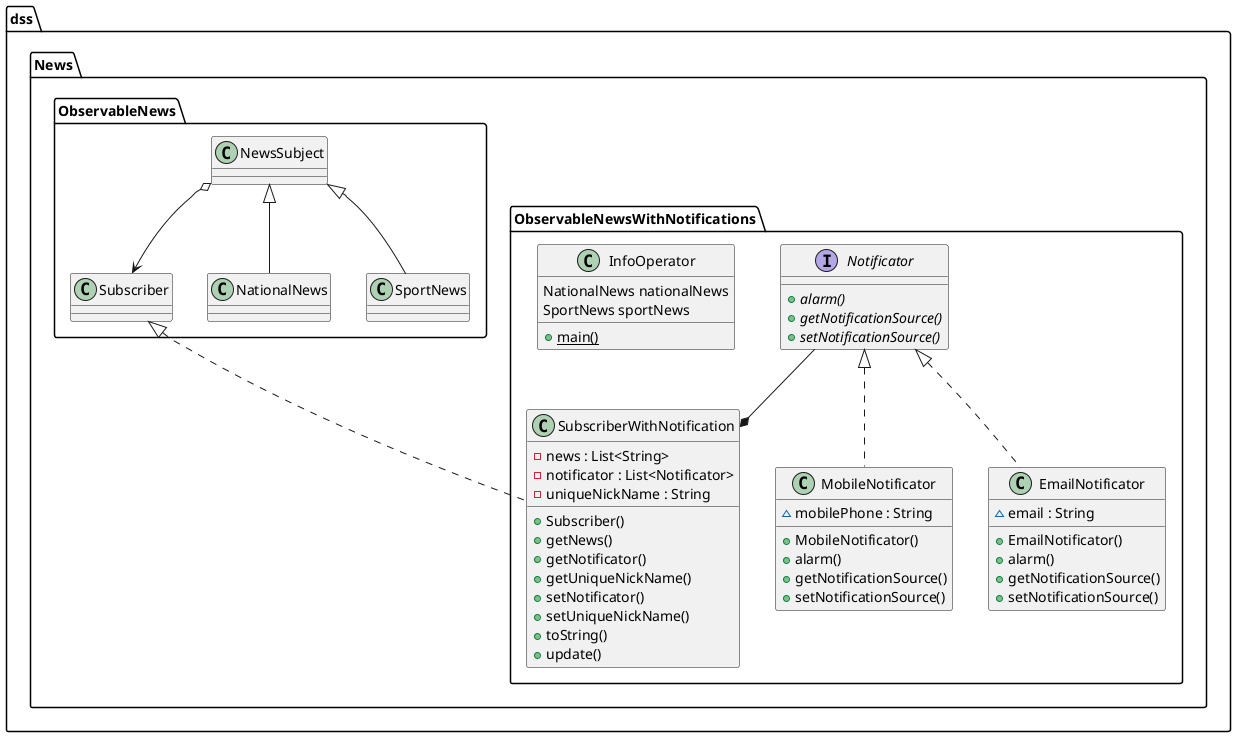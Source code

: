 @startuml


        class dss.News.ObservableNewsWithNotifications.EmailNotificator {
            ~ email : String
            + EmailNotificator()
            + alarm()
            + getNotificationSource()
            + setNotificationSource()
        }


        class dss.News.ObservableNewsWithNotifications.InfoOperator {
            {static} + main()
            NationalNews nationalNews
            SportNews sportNews

        }


        class dss.News.ObservableNewsWithNotifications.MobileNotificator {
            ~ mobilePhone : String
            + MobileNotificator()
            + alarm()
            + getNotificationSource()
            + setNotificationSource()
        }


        interface dss.News.ObservableNewsWithNotifications.Notificator {
            {abstract} + alarm()
            {abstract} + getNotificationSource()
            {abstract} + setNotificationSource()
        }



        class dss.News.ObservableNewsWithNotifications.SubscriberWithNotification {
            - news : List<String>
            - notificator : List<Notificator>
            - uniqueNickName : String
            + Subscriber()
            + getNews()
            + getNotificator()
            + getUniqueNickName()
            + setNotificator()
            + setUniqueNickName()
            + toString()
            + update()
        }
  

  dss.News.ObservableNewsWithNotifications.EmailNotificator .up.|> dss.News.ObservableNewsWithNotifications.Notificator
  dss.News.ObservableNewsWithNotifications.MobileNotificator .up.|> dss.News.ObservableNewsWithNotifications.Notificator
  dss.News.ObservableNews.NationalNews -up-|> dss.News.ObservableNews.NewsSubject
  dss.News.ObservableNews.SportNews -up-|> dss.News.ObservableNews.NewsSubject
  dss.News.ObservableNewsWithNotifications.SubscriberWithNotification .up.|> dss.News.ObservableNews.Subscriber
  dss.News.ObservableNewsWithNotifications.Notificator --* dss.News.ObservableNewsWithNotifications.SubscriberWithNotification
  dss.News.ObservableNews.NewsSubject o--> dss.News.ObservableNews.Subscriber

@enduml
